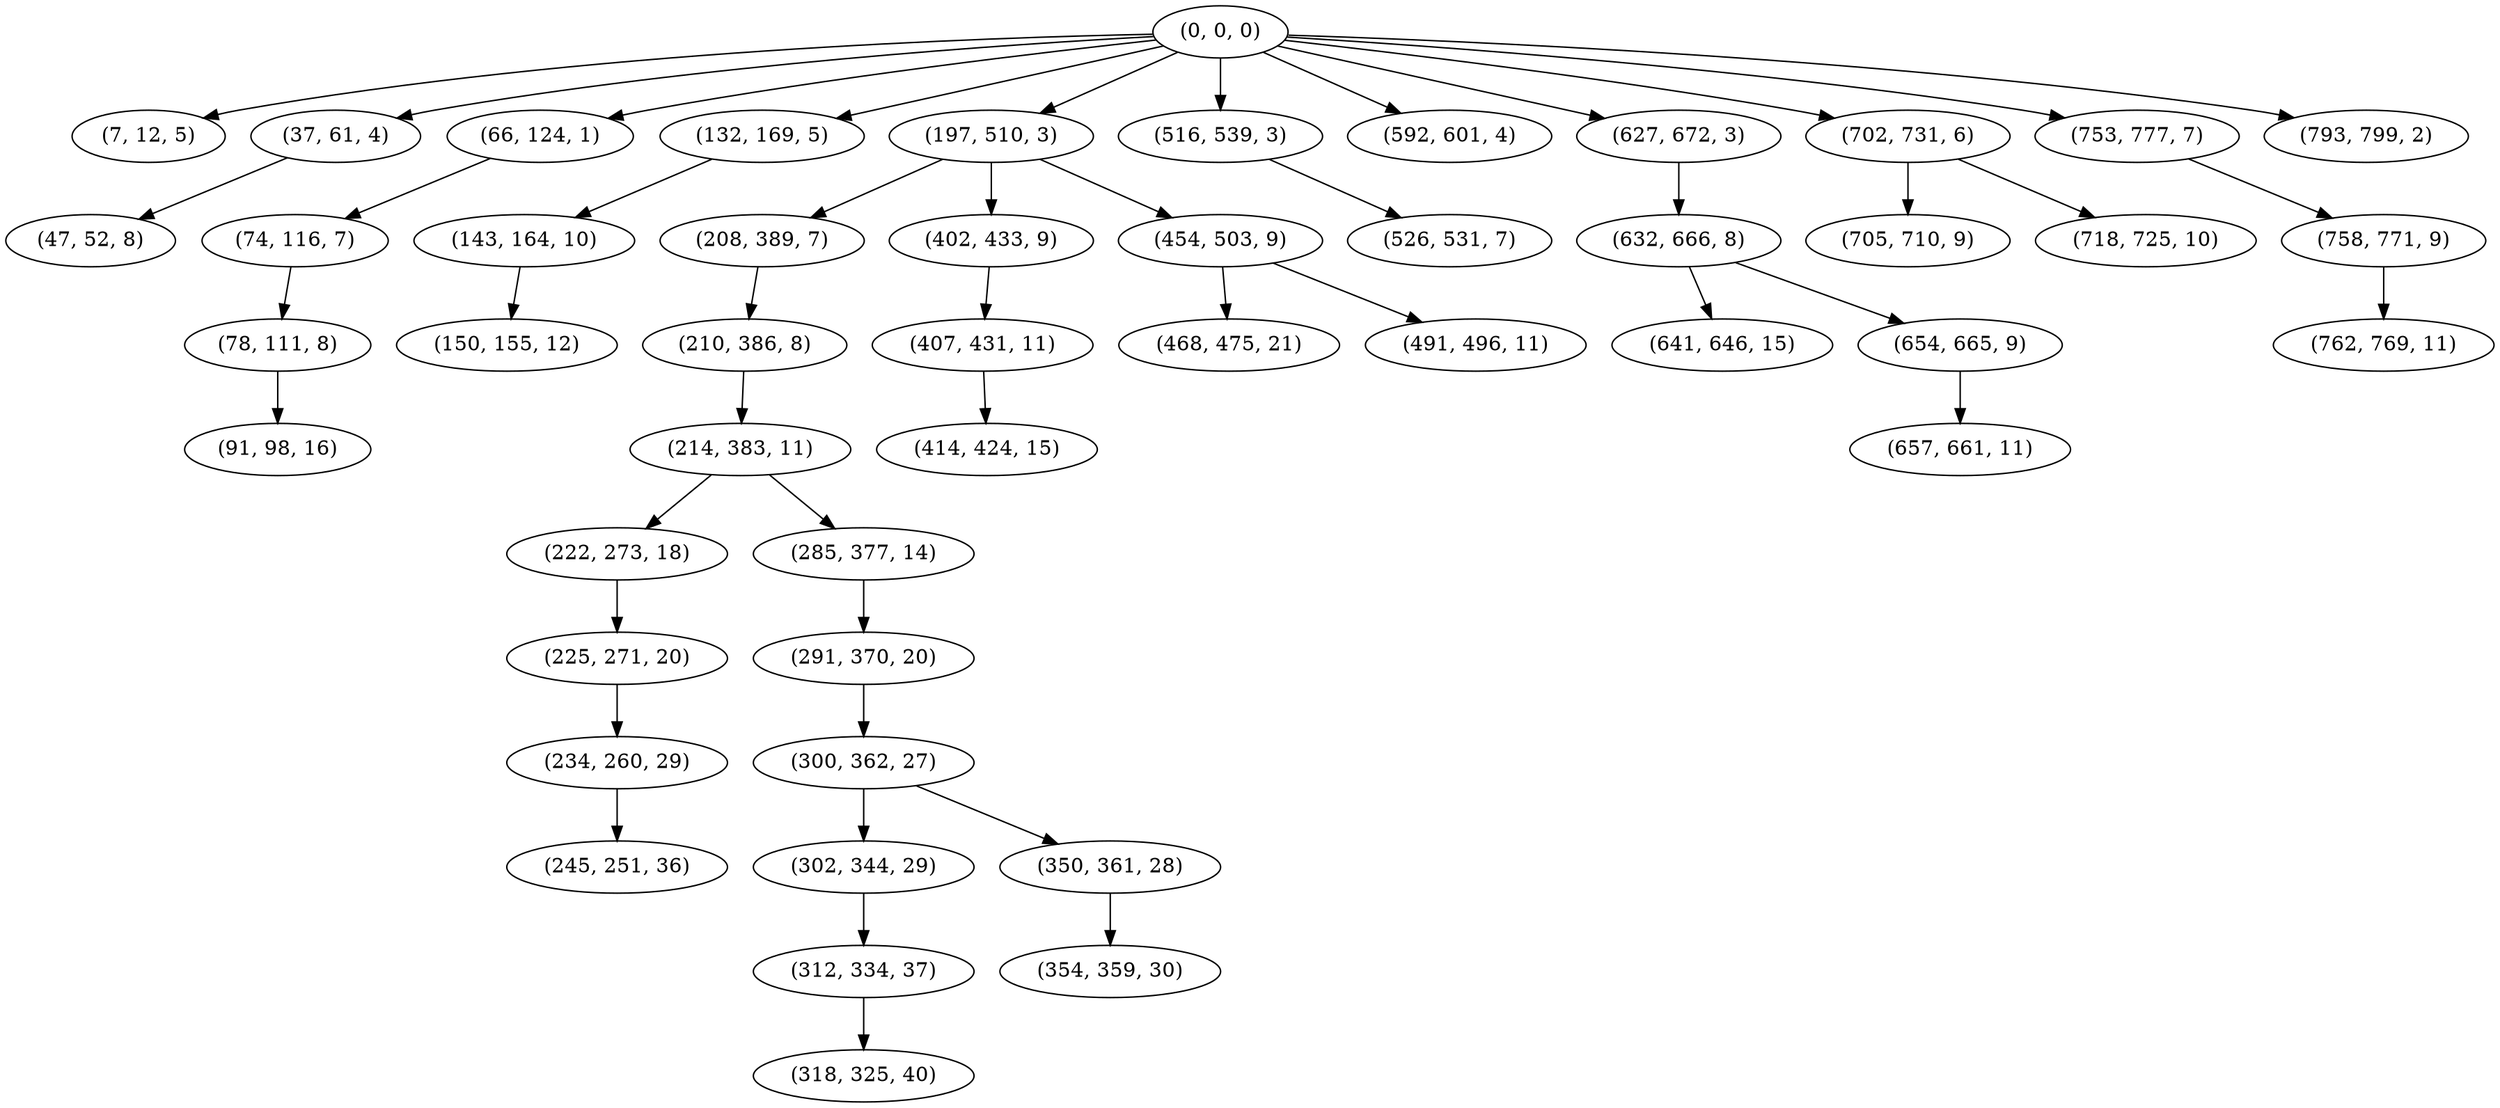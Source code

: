 digraph tree {
    "(0, 0, 0)";
    "(7, 12, 5)";
    "(37, 61, 4)";
    "(47, 52, 8)";
    "(66, 124, 1)";
    "(74, 116, 7)";
    "(78, 111, 8)";
    "(91, 98, 16)";
    "(132, 169, 5)";
    "(143, 164, 10)";
    "(150, 155, 12)";
    "(197, 510, 3)";
    "(208, 389, 7)";
    "(210, 386, 8)";
    "(214, 383, 11)";
    "(222, 273, 18)";
    "(225, 271, 20)";
    "(234, 260, 29)";
    "(245, 251, 36)";
    "(285, 377, 14)";
    "(291, 370, 20)";
    "(300, 362, 27)";
    "(302, 344, 29)";
    "(312, 334, 37)";
    "(318, 325, 40)";
    "(350, 361, 28)";
    "(354, 359, 30)";
    "(402, 433, 9)";
    "(407, 431, 11)";
    "(414, 424, 15)";
    "(454, 503, 9)";
    "(468, 475, 21)";
    "(491, 496, 11)";
    "(516, 539, 3)";
    "(526, 531, 7)";
    "(592, 601, 4)";
    "(627, 672, 3)";
    "(632, 666, 8)";
    "(641, 646, 15)";
    "(654, 665, 9)";
    "(657, 661, 11)";
    "(702, 731, 6)";
    "(705, 710, 9)";
    "(718, 725, 10)";
    "(753, 777, 7)";
    "(758, 771, 9)";
    "(762, 769, 11)";
    "(793, 799, 2)";
    "(0, 0, 0)" -> "(7, 12, 5)";
    "(0, 0, 0)" -> "(37, 61, 4)";
    "(0, 0, 0)" -> "(66, 124, 1)";
    "(0, 0, 0)" -> "(132, 169, 5)";
    "(0, 0, 0)" -> "(197, 510, 3)";
    "(0, 0, 0)" -> "(516, 539, 3)";
    "(0, 0, 0)" -> "(592, 601, 4)";
    "(0, 0, 0)" -> "(627, 672, 3)";
    "(0, 0, 0)" -> "(702, 731, 6)";
    "(0, 0, 0)" -> "(753, 777, 7)";
    "(0, 0, 0)" -> "(793, 799, 2)";
    "(37, 61, 4)" -> "(47, 52, 8)";
    "(66, 124, 1)" -> "(74, 116, 7)";
    "(74, 116, 7)" -> "(78, 111, 8)";
    "(78, 111, 8)" -> "(91, 98, 16)";
    "(132, 169, 5)" -> "(143, 164, 10)";
    "(143, 164, 10)" -> "(150, 155, 12)";
    "(197, 510, 3)" -> "(208, 389, 7)";
    "(197, 510, 3)" -> "(402, 433, 9)";
    "(197, 510, 3)" -> "(454, 503, 9)";
    "(208, 389, 7)" -> "(210, 386, 8)";
    "(210, 386, 8)" -> "(214, 383, 11)";
    "(214, 383, 11)" -> "(222, 273, 18)";
    "(214, 383, 11)" -> "(285, 377, 14)";
    "(222, 273, 18)" -> "(225, 271, 20)";
    "(225, 271, 20)" -> "(234, 260, 29)";
    "(234, 260, 29)" -> "(245, 251, 36)";
    "(285, 377, 14)" -> "(291, 370, 20)";
    "(291, 370, 20)" -> "(300, 362, 27)";
    "(300, 362, 27)" -> "(302, 344, 29)";
    "(300, 362, 27)" -> "(350, 361, 28)";
    "(302, 344, 29)" -> "(312, 334, 37)";
    "(312, 334, 37)" -> "(318, 325, 40)";
    "(350, 361, 28)" -> "(354, 359, 30)";
    "(402, 433, 9)" -> "(407, 431, 11)";
    "(407, 431, 11)" -> "(414, 424, 15)";
    "(454, 503, 9)" -> "(468, 475, 21)";
    "(454, 503, 9)" -> "(491, 496, 11)";
    "(516, 539, 3)" -> "(526, 531, 7)";
    "(627, 672, 3)" -> "(632, 666, 8)";
    "(632, 666, 8)" -> "(641, 646, 15)";
    "(632, 666, 8)" -> "(654, 665, 9)";
    "(654, 665, 9)" -> "(657, 661, 11)";
    "(702, 731, 6)" -> "(705, 710, 9)";
    "(702, 731, 6)" -> "(718, 725, 10)";
    "(753, 777, 7)" -> "(758, 771, 9)";
    "(758, 771, 9)" -> "(762, 769, 11)";
}
